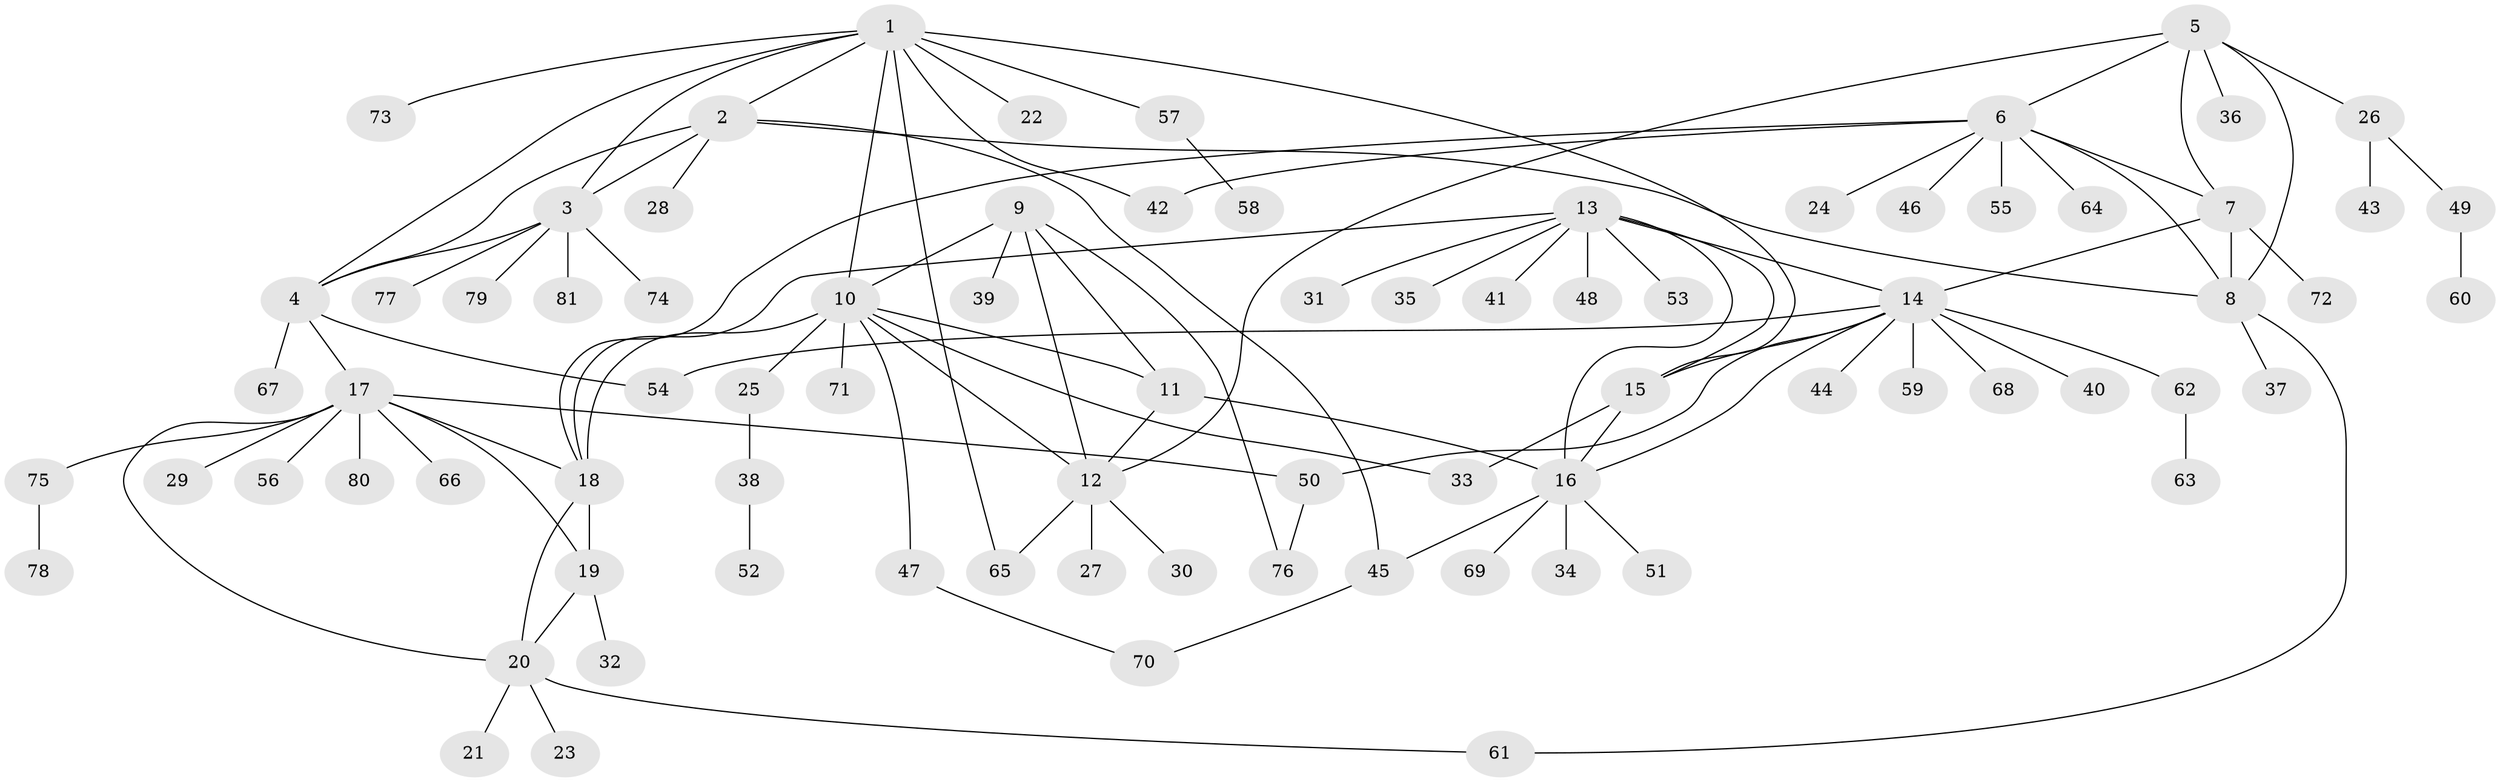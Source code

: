 // Generated by graph-tools (version 1.1) at 2025/02/03/09/25 03:02:36]
// undirected, 81 vertices, 110 edges
graph export_dot {
graph [start="1"]
  node [color=gray90,style=filled];
  1;
  2;
  3;
  4;
  5;
  6;
  7;
  8;
  9;
  10;
  11;
  12;
  13;
  14;
  15;
  16;
  17;
  18;
  19;
  20;
  21;
  22;
  23;
  24;
  25;
  26;
  27;
  28;
  29;
  30;
  31;
  32;
  33;
  34;
  35;
  36;
  37;
  38;
  39;
  40;
  41;
  42;
  43;
  44;
  45;
  46;
  47;
  48;
  49;
  50;
  51;
  52;
  53;
  54;
  55;
  56;
  57;
  58;
  59;
  60;
  61;
  62;
  63;
  64;
  65;
  66;
  67;
  68;
  69;
  70;
  71;
  72;
  73;
  74;
  75;
  76;
  77;
  78;
  79;
  80;
  81;
  1 -- 2;
  1 -- 3;
  1 -- 4;
  1 -- 10;
  1 -- 15;
  1 -- 22;
  1 -- 42;
  1 -- 57;
  1 -- 65;
  1 -- 73;
  2 -- 3;
  2 -- 4;
  2 -- 8;
  2 -- 28;
  2 -- 45;
  3 -- 4;
  3 -- 74;
  3 -- 77;
  3 -- 79;
  3 -- 81;
  4 -- 17;
  4 -- 54;
  4 -- 67;
  5 -- 6;
  5 -- 7;
  5 -- 8;
  5 -- 12;
  5 -- 26;
  5 -- 36;
  6 -- 7;
  6 -- 8;
  6 -- 18;
  6 -- 24;
  6 -- 42;
  6 -- 46;
  6 -- 55;
  6 -- 64;
  7 -- 8;
  7 -- 14;
  7 -- 72;
  8 -- 37;
  8 -- 61;
  9 -- 10;
  9 -- 11;
  9 -- 12;
  9 -- 39;
  9 -- 76;
  10 -- 11;
  10 -- 12;
  10 -- 18;
  10 -- 25;
  10 -- 33;
  10 -- 47;
  10 -- 71;
  11 -- 12;
  11 -- 16;
  12 -- 27;
  12 -- 30;
  12 -- 65;
  13 -- 14;
  13 -- 15;
  13 -- 16;
  13 -- 18;
  13 -- 31;
  13 -- 35;
  13 -- 41;
  13 -- 48;
  13 -- 53;
  14 -- 15;
  14 -- 16;
  14 -- 40;
  14 -- 44;
  14 -- 50;
  14 -- 54;
  14 -- 59;
  14 -- 62;
  14 -- 68;
  15 -- 16;
  15 -- 33;
  16 -- 34;
  16 -- 45;
  16 -- 51;
  16 -- 69;
  17 -- 18;
  17 -- 19;
  17 -- 20;
  17 -- 29;
  17 -- 50;
  17 -- 56;
  17 -- 66;
  17 -- 75;
  17 -- 80;
  18 -- 19;
  18 -- 20;
  19 -- 20;
  19 -- 32;
  20 -- 21;
  20 -- 23;
  20 -- 61;
  25 -- 38;
  26 -- 43;
  26 -- 49;
  38 -- 52;
  45 -- 70;
  47 -- 70;
  49 -- 60;
  50 -- 76;
  57 -- 58;
  62 -- 63;
  75 -- 78;
}
